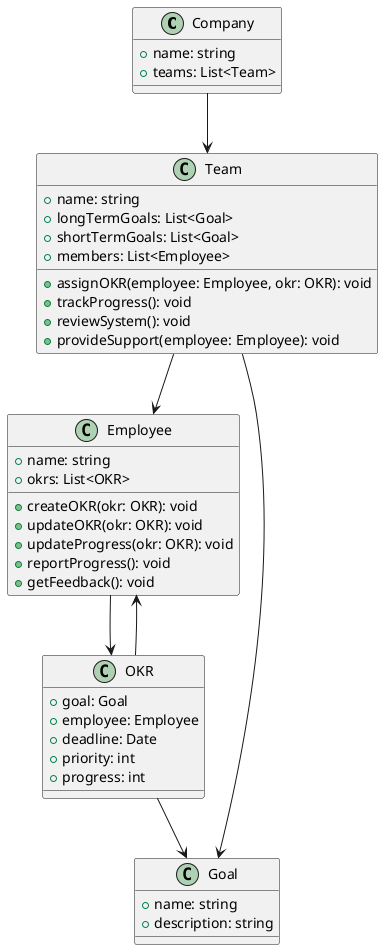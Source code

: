 @startuml
class Company {
    +name: string
    +teams: List<Team>
}

class Team {
    +name: string
    +longTermGoals: List<Goal>
    +shortTermGoals: List<Goal>
    +members: List<Employee>
    +assignOKR(employee: Employee, okr: OKR): void
    +trackProgress(): void
    +reviewSystem(): void
    +provideSupport(employee: Employee): void
}

class Employee {
    +name: string
    +okrs: List<OKR>
    +createOKR(okr: OKR): void
    +updateOKR(okr: OKR): void
    +updateProgress(okr: OKR): void
    +reportProgress(): void
    +getFeedback(): void
}

class Goal {
    +name: string
    +description: string
}

class OKR {
    +goal: Goal
    +employee: Employee
    +deadline: Date
    +priority: int
    +progress: int
}

Company --> Team
Team --> Employee
Team --> Goal
Employee --> OKR
OKR --> Goal
OKR --> Employee
@enduml